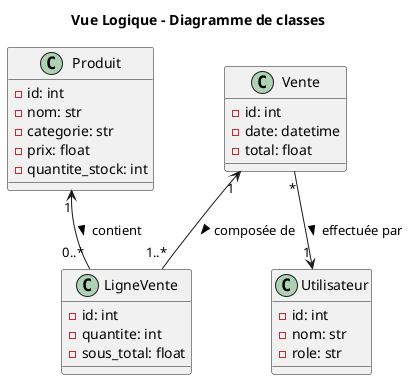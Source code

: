 @startuml
title Vue Logique – Diagramme de classes

class Produit {
  - id: int
  - nom: str
  - categorie: str
  - prix: float
  - quantite_stock: int
}

class Vente {
  - id: int
  - date: datetime
  - total: float
}

class LigneVente {
  - id: int
  - quantite: int
  - sous_total: float
}

class Utilisateur {
  - id: int
  - nom: str
  - role: str
}

Produit "1" <-- "0..*" LigneVente : contient >
Vente "1" <-- "1..*" LigneVente : composée de >
Vente "*" --> "1" Utilisateur : effectuée par >

@enduml
